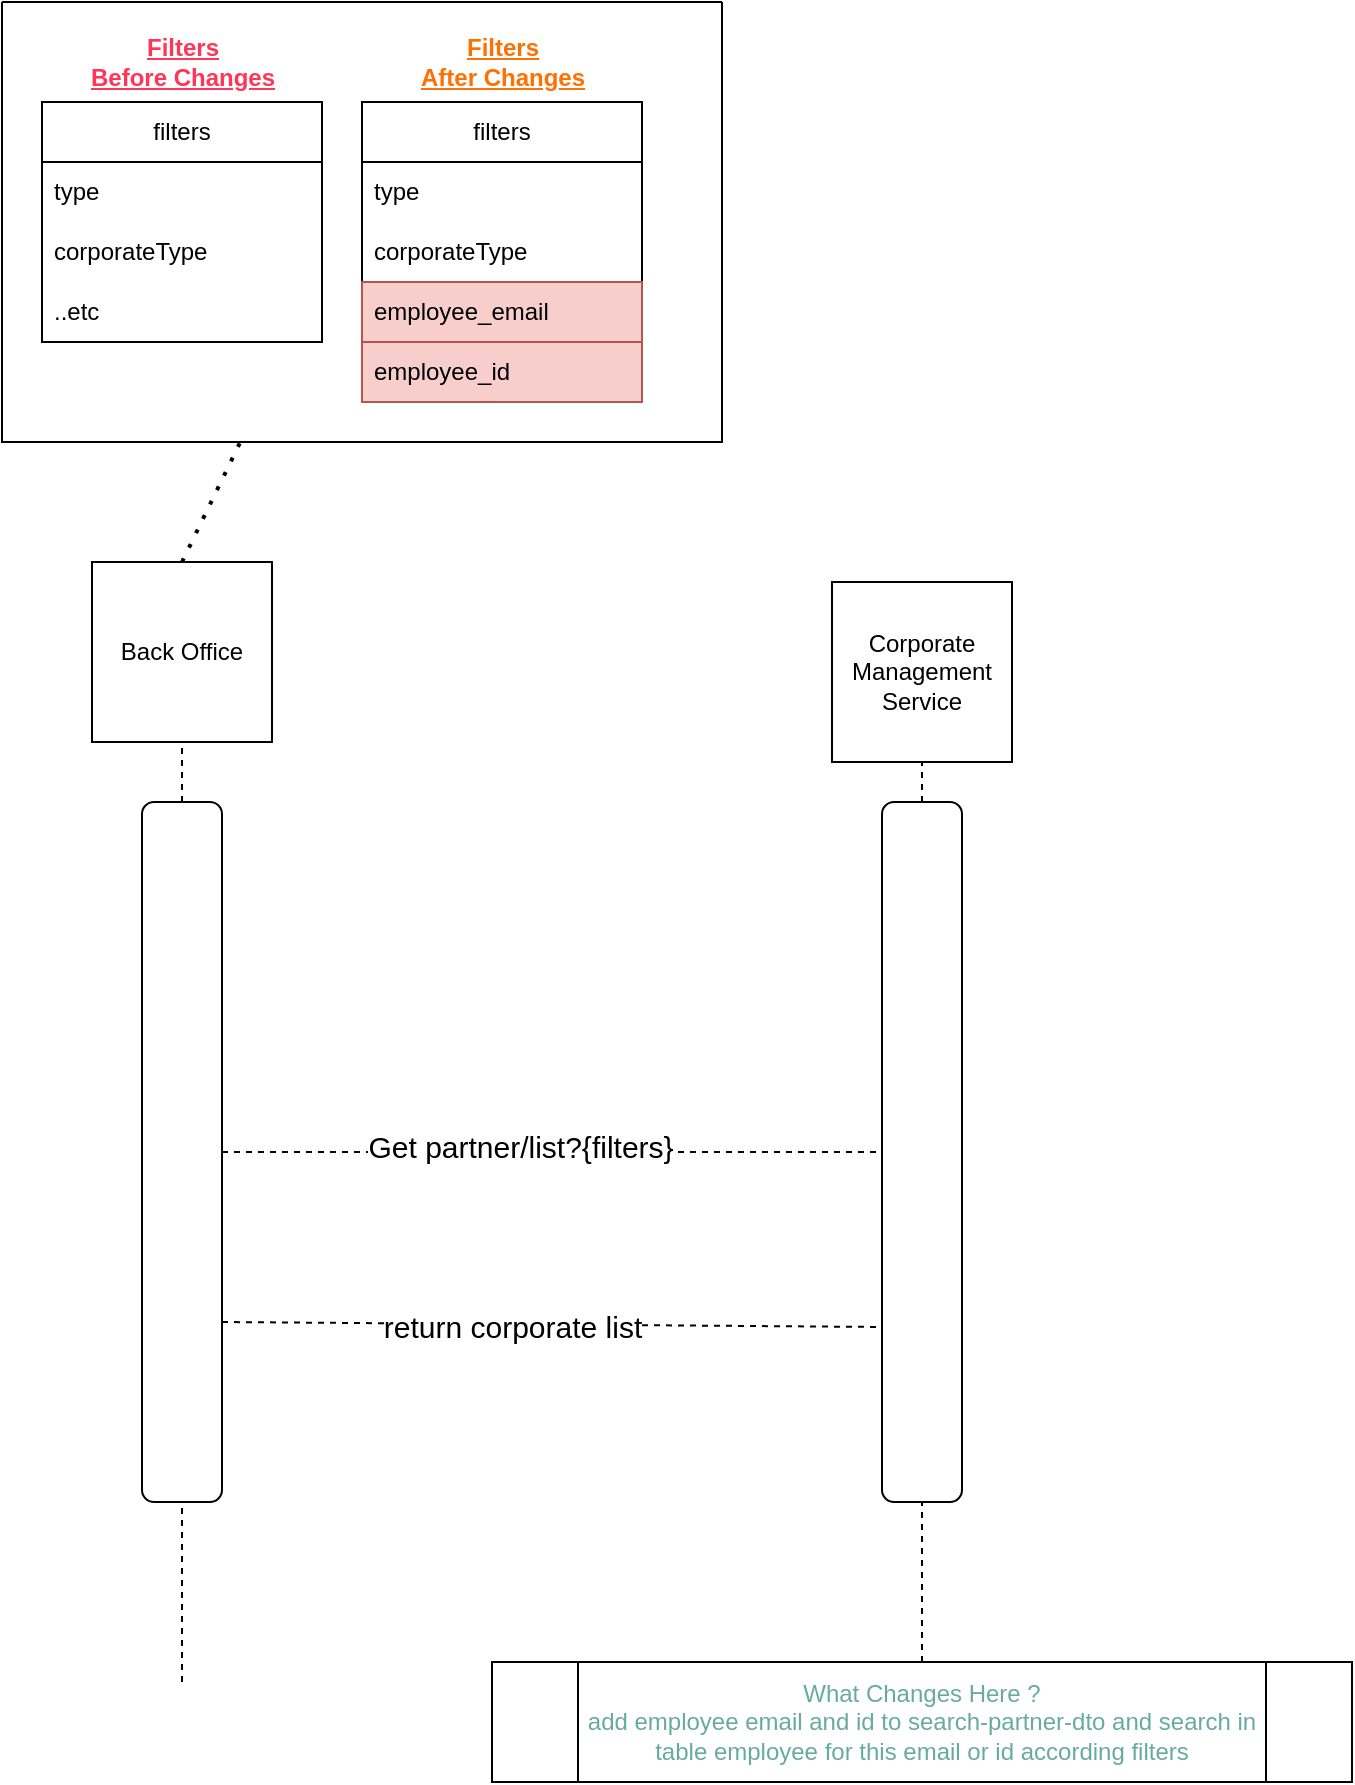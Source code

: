 <mxfile version="24.7.6">
  <diagram name="Page-1" id="wVZpnyobrVz-R17wP1hu">
    <mxGraphModel dx="1426" dy="791" grid="1" gridSize="10" guides="1" tooltips="1" connect="1" arrows="1" fold="1" page="1" pageScale="1" pageWidth="850" pageHeight="1100" math="0" shadow="0">
      <root>
        <mxCell id="0" />
        <mxCell id="1" parent="0" />
        <mxCell id="Q_lBp70K0h9LBj4ufqfi-1" value="" style="endArrow=none;dashed=1;html=1;rounded=0;" edge="1" parent="1" source="Q_lBp70K0h9LBj4ufqfi-4" target="Q_lBp70K0h9LBj4ufqfi-2">
          <mxGeometry width="50" height="50" relative="1" as="geometry">
            <mxPoint x="285" y="880" as="sourcePoint" />
            <mxPoint x="285" y="410" as="targetPoint" />
          </mxGeometry>
        </mxCell>
        <mxCell id="Q_lBp70K0h9LBj4ufqfi-2" value="Back Office" style="whiteSpace=wrap;html=1;aspect=fixed;" vertex="1" parent="1">
          <mxGeometry x="110" y="330" width="90" height="90" as="geometry" />
        </mxCell>
        <mxCell id="Q_lBp70K0h9LBj4ufqfi-3" value="" style="endArrow=none;dashed=1;html=1;rounded=0;" edge="1" parent="1" target="Q_lBp70K0h9LBj4ufqfi-4">
          <mxGeometry width="50" height="50" relative="1" as="geometry">
            <mxPoint x="155" y="890" as="sourcePoint" />
            <mxPoint x="285" y="410" as="targetPoint" />
          </mxGeometry>
        </mxCell>
        <mxCell id="Q_lBp70K0h9LBj4ufqfi-4" value="" style="rounded=1;whiteSpace=wrap;html=1;" vertex="1" parent="1">
          <mxGeometry x="135" y="450" width="40" height="350" as="geometry" />
        </mxCell>
        <mxCell id="Q_lBp70K0h9LBj4ufqfi-5" value="" style="endArrow=none;dashed=1;html=1;rounded=0;" edge="1" parent="1" source="Q_lBp70K0h9LBj4ufqfi-4" target="Q_lBp70K0h9LBj4ufqfi-9">
          <mxGeometry width="50" height="50" relative="1" as="geometry">
            <mxPoint x="620" y="630" as="sourcePoint" />
            <mxPoint x="460" y="620" as="targetPoint" />
          </mxGeometry>
        </mxCell>
        <mxCell id="Q_lBp70K0h9LBj4ufqfi-10" value="&lt;font style=&quot;font-size: 15px;&quot;&gt;Get partner/list?{filters}&lt;/font&gt;" style="edgeLabel;html=1;align=center;verticalAlign=middle;resizable=0;points=[];" vertex="1" connectable="0" parent="Q_lBp70K0h9LBj4ufqfi-5">
          <mxGeometry x="-0.1" y="3" relative="1" as="geometry">
            <mxPoint as="offset" />
          </mxGeometry>
        </mxCell>
        <mxCell id="Q_lBp70K0h9LBj4ufqfi-6" value="" style="endArrow=none;dashed=1;html=1;rounded=0;" edge="1" parent="1" source="Q_lBp70K0h9LBj4ufqfi-9">
          <mxGeometry width="50" height="50" relative="1" as="geometry">
            <mxPoint x="525" y="880" as="sourcePoint" />
            <mxPoint x="525" y="410" as="targetPoint" />
          </mxGeometry>
        </mxCell>
        <mxCell id="Q_lBp70K0h9LBj4ufqfi-7" value="Corporate Management Service" style="whiteSpace=wrap;html=1;aspect=fixed;" vertex="1" parent="1">
          <mxGeometry x="480" y="340" width="90" height="90" as="geometry" />
        </mxCell>
        <mxCell id="Q_lBp70K0h9LBj4ufqfi-8" value="" style="endArrow=none;dashed=1;html=1;rounded=0;" edge="1" parent="1" target="Q_lBp70K0h9LBj4ufqfi-9">
          <mxGeometry width="50" height="50" relative="1" as="geometry">
            <mxPoint x="525" y="880" as="sourcePoint" />
            <mxPoint x="525" y="410" as="targetPoint" />
          </mxGeometry>
        </mxCell>
        <mxCell id="Q_lBp70K0h9LBj4ufqfi-9" value="" style="rounded=1;whiteSpace=wrap;html=1;" vertex="1" parent="1">
          <mxGeometry x="505" y="450" width="40" height="350" as="geometry" />
        </mxCell>
        <mxCell id="Q_lBp70K0h9LBj4ufqfi-24" value="filters" style="swimlane;fontStyle=0;childLayout=stackLayout;horizontal=1;startSize=30;horizontalStack=0;resizeParent=1;resizeParentMax=0;resizeLast=0;collapsible=1;marginBottom=0;whiteSpace=wrap;html=1;" vertex="1" parent="1">
          <mxGeometry x="245" y="100" width="140" height="150" as="geometry" />
        </mxCell>
        <mxCell id="Q_lBp70K0h9LBj4ufqfi-25" value="filters" style="swimlane;fontStyle=0;childLayout=stackLayout;horizontal=1;startSize=30;horizontalStack=0;resizeParent=1;resizeParentMax=0;resizeLast=0;collapsible=1;marginBottom=0;whiteSpace=wrap;html=1;" vertex="1" parent="1">
          <mxGeometry x="85" y="100" width="140" height="120" as="geometry" />
        </mxCell>
        <mxCell id="Q_lBp70K0h9LBj4ufqfi-26" value="type" style="text;strokeColor=none;fillColor=none;align=left;verticalAlign=middle;spacingLeft=4;spacingRight=4;overflow=hidden;points=[[0,0.5],[1,0.5]];portConstraint=eastwest;rotatable=0;whiteSpace=wrap;html=1;" vertex="1" parent="Q_lBp70K0h9LBj4ufqfi-25">
          <mxGeometry y="30" width="140" height="30" as="geometry" />
        </mxCell>
        <mxCell id="Q_lBp70K0h9LBj4ufqfi-27" value="corporateType" style="text;strokeColor=none;fillColor=none;align=left;verticalAlign=middle;spacingLeft=4;spacingRight=4;overflow=hidden;points=[[0,0.5],[1,0.5]];portConstraint=eastwest;rotatable=0;whiteSpace=wrap;html=1;" vertex="1" parent="Q_lBp70K0h9LBj4ufqfi-25">
          <mxGeometry y="60" width="140" height="30" as="geometry" />
        </mxCell>
        <mxCell id="Q_lBp70K0h9LBj4ufqfi-28" value="..etc" style="text;strokeColor=none;fillColor=none;align=left;verticalAlign=middle;spacingLeft=4;spacingRight=4;overflow=hidden;points=[[0,0.5],[1,0.5]];portConstraint=eastwest;rotatable=0;whiteSpace=wrap;html=1;" vertex="1" parent="Q_lBp70K0h9LBj4ufqfi-25">
          <mxGeometry y="90" width="140" height="30" as="geometry" />
        </mxCell>
        <mxCell id="Q_lBp70K0h9LBj4ufqfi-29" value="type" style="text;strokeColor=none;fillColor=none;align=left;verticalAlign=middle;spacingLeft=4;spacingRight=4;overflow=hidden;points=[[0,0.5],[1,0.5]];portConstraint=eastwest;rotatable=0;whiteSpace=wrap;html=1;" vertex="1" parent="1">
          <mxGeometry x="245" y="130" width="140" height="30" as="geometry" />
        </mxCell>
        <mxCell id="Q_lBp70K0h9LBj4ufqfi-30" value="corporateType" style="text;strokeColor=none;fillColor=none;align=left;verticalAlign=middle;spacingLeft=4;spacingRight=4;overflow=hidden;points=[[0,0.5],[1,0.5]];portConstraint=eastwest;rotatable=0;whiteSpace=wrap;html=1;" vertex="1" parent="1">
          <mxGeometry x="245" y="160" width="140" height="30" as="geometry" />
        </mxCell>
        <mxCell id="Q_lBp70K0h9LBj4ufqfi-31" value="employee_email" style="text;strokeColor=#b85450;fillColor=#f8cecc;align=left;verticalAlign=middle;spacingLeft=4;spacingRight=4;overflow=hidden;points=[[0,0.5],[1,0.5]];portConstraint=eastwest;rotatable=0;whiteSpace=wrap;html=1;" vertex="1" parent="1">
          <mxGeometry x="245" y="190" width="140" height="30" as="geometry" />
        </mxCell>
        <mxCell id="Q_lBp70K0h9LBj4ufqfi-32" value="Filters&lt;br&gt;Before Changes" style="text;html=1;align=center;verticalAlign=middle;resizable=0;points=[];autosize=1;strokeColor=none;fillColor=none;fontColor=#FF3657;fontStyle=5" vertex="1" parent="1">
          <mxGeometry x="100" y="60" width="110" height="40" as="geometry" />
        </mxCell>
        <mxCell id="Q_lBp70K0h9LBj4ufqfi-33" value="Filters&lt;br&gt;After Changes" style="text;html=1;align=center;verticalAlign=middle;resizable=0;points=[];autosize=1;strokeColor=none;fillColor=none;fontColor=#FF7003;fontStyle=5" vertex="1" parent="1">
          <mxGeometry x="265" y="60" width="100" height="40" as="geometry" />
        </mxCell>
        <mxCell id="Q_lBp70K0h9LBj4ufqfi-34" value="employee_id" style="text;strokeColor=#b85450;fillColor=#f8cecc;align=left;verticalAlign=middle;spacingLeft=4;spacingRight=4;overflow=hidden;points=[[0,0.5],[1,0.5]];portConstraint=eastwest;rotatable=0;whiteSpace=wrap;html=1;" vertex="1" parent="1">
          <mxGeometry x="245" y="220" width="140" height="30" as="geometry" />
        </mxCell>
        <mxCell id="Q_lBp70K0h9LBj4ufqfi-35" value="" style="swimlane;startSize=0;" vertex="1" parent="1">
          <mxGeometry x="65" y="50" width="360" height="220" as="geometry" />
        </mxCell>
        <mxCell id="Q_lBp70K0h9LBj4ufqfi-36" value="&lt;font color=&quot;#67ab9f&quot;&gt;What Changes Here ?&lt;br&gt;add employee email and id to search-partner-dto and search in table employee for this email or id according filters&lt;/font&gt;" style="shape=process;whiteSpace=wrap;html=1;backgroundOutline=1;" vertex="1" parent="1">
          <mxGeometry x="310" y="880" width="430" height="60" as="geometry" />
        </mxCell>
        <mxCell id="Q_lBp70K0h9LBj4ufqfi-37" value="" style="endArrow=none;dashed=1;html=1;rounded=0;entryX=0;entryY=0.75;entryDx=0;entryDy=0;" edge="1" parent="1" target="Q_lBp70K0h9LBj4ufqfi-9">
          <mxGeometry width="50" height="50" relative="1" as="geometry">
            <mxPoint x="175" y="710" as="sourcePoint" />
            <mxPoint x="225" y="660" as="targetPoint" />
          </mxGeometry>
        </mxCell>
        <mxCell id="Q_lBp70K0h9LBj4ufqfi-39" value="&lt;font style=&quot;font-size: 15px;&quot;&gt;return corporate list&lt;/font&gt;" style="edgeLabel;html=1;align=center;verticalAlign=middle;resizable=0;points=[];" vertex="1" connectable="0" parent="Q_lBp70K0h9LBj4ufqfi-37">
          <mxGeometry x="-0.2" y="-1" relative="1" as="geometry">
            <mxPoint x="13" as="offset" />
          </mxGeometry>
        </mxCell>
        <mxCell id="Q_lBp70K0h9LBj4ufqfi-41" value="" style="endArrow=none;dashed=1;html=1;dashPattern=1 3;strokeWidth=2;rounded=0;entryX=0.331;entryY=1;entryDx=0;entryDy=0;entryPerimeter=0;exitX=0.5;exitY=0;exitDx=0;exitDy=0;" edge="1" parent="1" source="Q_lBp70K0h9LBj4ufqfi-2" target="Q_lBp70K0h9LBj4ufqfi-35">
          <mxGeometry width="50" height="50" relative="1" as="geometry">
            <mxPoint x="150" y="330" as="sourcePoint" />
            <mxPoint x="200" y="280" as="targetPoint" />
          </mxGeometry>
        </mxCell>
      </root>
    </mxGraphModel>
  </diagram>
</mxfile>
